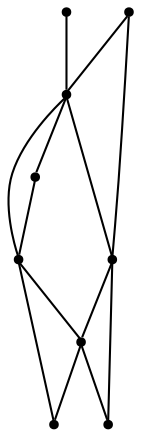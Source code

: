 graph {
  node [shape=point,comment="{\"directed\":false,\"doi\":\"10.1007/978-3-031-22203-0_28\",\"figure\":\"7\"}"]

  v0 [pos="995.9711425966967,1147.8647173909712"]
  v1 [pos="1070.9831877398196,1172.868394204142"]
  v2 [pos="995.9711425966967,1206.2066299550365"]
  v3 [pos="962.6324982586984,1272.8831014568252"]
  v4 [pos="929.2938539207,1122.8610405778004"]
  v5 [pos="995.9711425966967,1056.1845690760115"]
  v6 [pos="929.2938539207,1206.2066299550365"]
  v7 [pos="829.2779209067048,1139.5301584532476"]
  v8 [pos="929.2938539206999,1006.1772154496698"]

  v0 -- v1 [id="-1",pos="995.9711425966967,1147.8647173909712 1017.474583455926,1151.3860736291706 1042.4785667094247,1159.720632566894 1070.9831877398196,1172.868394204142"]
  v2 -- v3 [id="-2",pos="995.9711425966967,1206.2066299550365 995.9711425966967,1228.4307639193473 984.8568410093687,1250.6589674925144 962.6324982586984,1272.8831014568252"]
  v2 -- v1 [id="-3",pos="995.9711425966967,1206.2066299550365 1018.1955489357848,1206.2066299550365 1043.1995321892834,1195.0925281684529 1070.9831877398196,1172.868394204142"]
  v4 -- v5 [id="-4",pos="929.2938539207,1122.8610405778004 951.518260259788,1089.522804826906 973.7467362576087,1067.2986708625951 995.9711425966967,1056.1845690760115"]
  v6 -- v3 [id="-5",pos="929.2938539207,1206.2066299550365 929.2938539207,1228.4307639193473 940.408155508028,1250.6589674925144 962.6324982586984,1272.8831014568252"]
  v7 -- v6 [id="-6",pos="829.2779209067048,1139.5301584532476 840.3922224940329,1172.868394204142 873.7308032436135,1195.0925281684529 929.2938539207,1206.2066299550365"]
  v7 -- v4 [id="-7",pos="829.2779209067048,1139.5301584532476 851.5023272457929,1128.416056666664 884.8409715837912,1122.8610405778004 929.2938539207,1122.8610405778004"]
  v5 -- v0 [id="-20",pos="995.9711425966967,1056.1845690760115 995.9711425966967,1147.8647173909712 995.9711425966967,1147.8647173909712 995.9711425966967,1147.8647173909712"]
  v0 -- v2 [id="-21",pos="995.9711425966967,1147.8647173909712 995.9711425966967,1206.2066299550365 995.9711425966967,1206.2066299550365 995.9711425966967,1206.2066299550365"]
  v6 -- v2 [id="-38",pos="929.2938539207,1206.2066299550365 995.9711425966967,1206.2066299550365 995.9711425966967,1206.2066299550365 995.9711425966967,1206.2066299550365"]
  v4 -- v0 [id="-44",pos="929.2938539207,1122.8610405778004 995.9711425966967,1147.8647173909712 995.9711425966967,1147.8647173909712 995.9711425966967,1147.8647173909712"]
  v8 -- v4 [id="-45",pos="929.2938539206999,1006.1772154496698 929.2938539207,1122.8610405778004 929.2938539207,1122.8610405778004 929.2938539207,1122.8610405778004"]
  v4 -- v6 [id="-47",pos="929.2938539207,1122.8610405778004 929.2938539207,1206.2066299550365 929.2938539207,1206.2066299550365 929.2938539207,1206.2066299550365"]
}